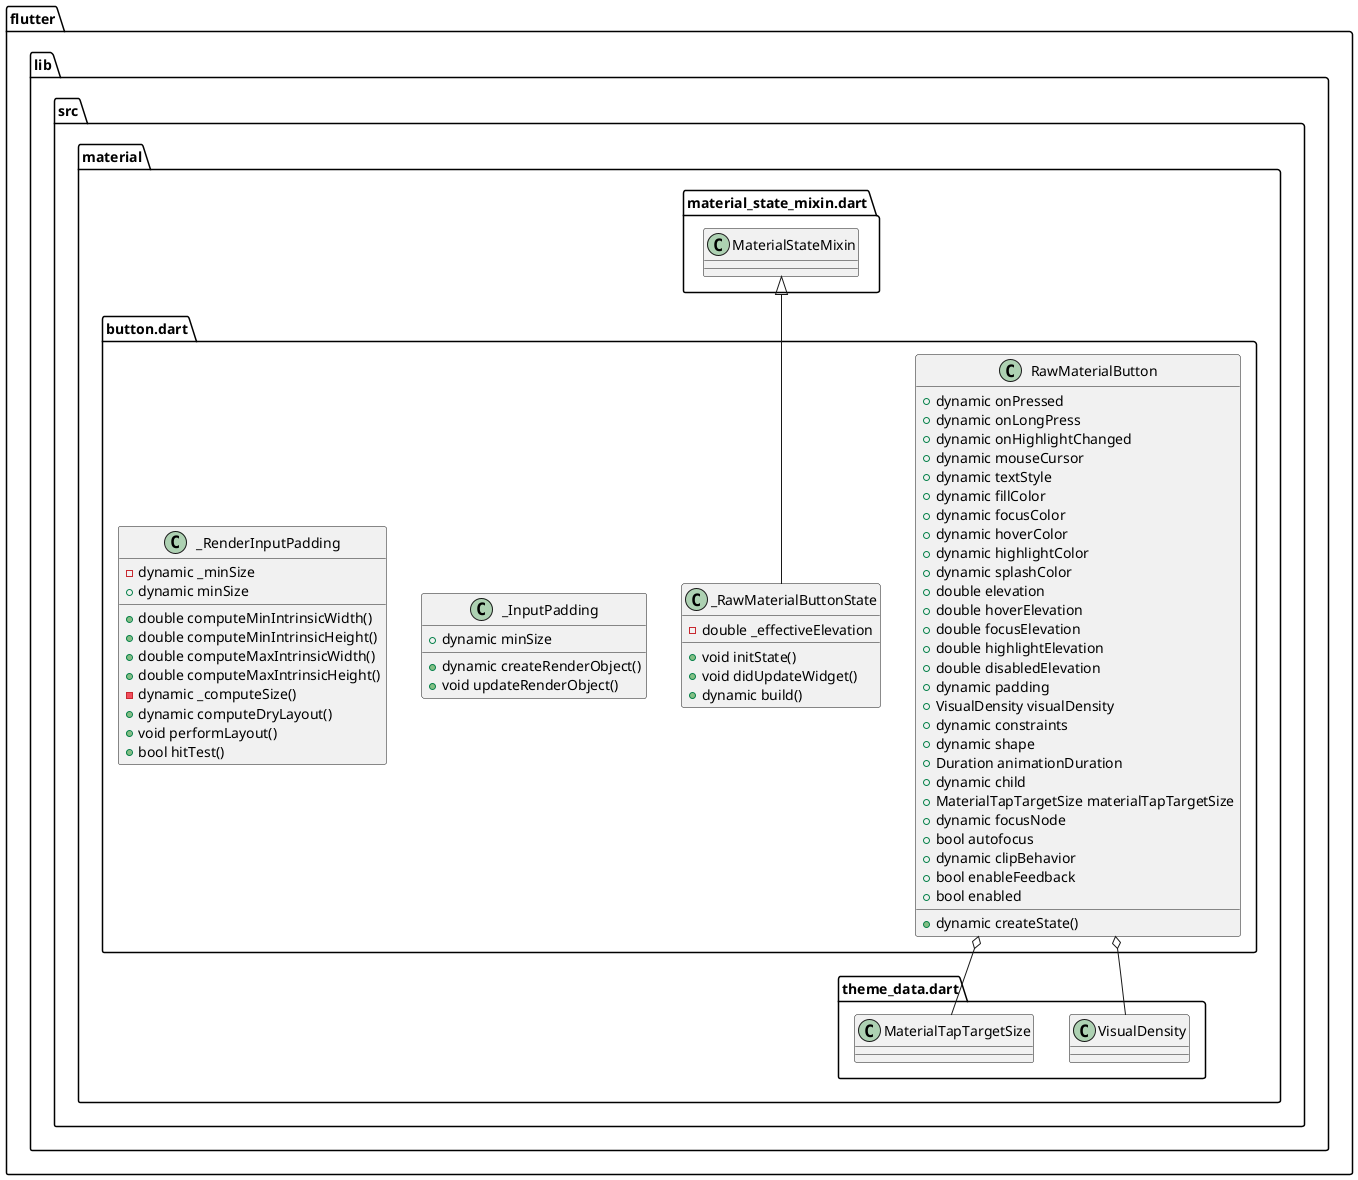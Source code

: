 @startuml
set namespaceSeparator ::

class "flutter::lib::src::material::button.dart::RawMaterialButton" {
  +dynamic onPressed
  +dynamic onLongPress
  +dynamic onHighlightChanged
  +dynamic mouseCursor
  +dynamic textStyle
  +dynamic fillColor
  +dynamic focusColor
  +dynamic hoverColor
  +dynamic highlightColor
  +dynamic splashColor
  +double elevation
  +double hoverElevation
  +double focusElevation
  +double highlightElevation
  +double disabledElevation
  +dynamic padding
  +VisualDensity visualDensity
  +dynamic constraints
  +dynamic shape
  +Duration animationDuration
  +dynamic child
  +MaterialTapTargetSize materialTapTargetSize
  +dynamic focusNode
  +bool autofocus
  +dynamic clipBehavior
  +bool enableFeedback
  +bool enabled
  +dynamic createState()
}

"flutter::lib::src::material::button.dart::RawMaterialButton" o-- "flutter::lib::src::material::theme_data.dart::VisualDensity"
"flutter::lib::src::material::button.dart::RawMaterialButton" o-- "flutter::lib::src::material::theme_data.dart::MaterialTapTargetSize"

class "flutter::lib::src::material::button.dart::_RawMaterialButtonState" {
  -double _effectiveElevation
  +void initState()
  +void didUpdateWidget()
  +dynamic build()
}

"flutter::lib::src::material::material_state_mixin.dart::MaterialStateMixin" <|-- "flutter::lib::src::material::button.dart::_RawMaterialButtonState"

class "flutter::lib::src::material::button.dart::_InputPadding" {
  +dynamic minSize
  +dynamic createRenderObject()
  +void updateRenderObject()
}

class "flutter::lib::src::material::button.dart::_RenderInputPadding" {
  -dynamic _minSize
  +dynamic minSize
  +double computeMinIntrinsicWidth()
  +double computeMinIntrinsicHeight()
  +double computeMaxIntrinsicWidth()
  +double computeMaxIntrinsicHeight()
  -dynamic _computeSize()
  +dynamic computeDryLayout()
  +void performLayout()
  +bool hitTest()
}


@enduml